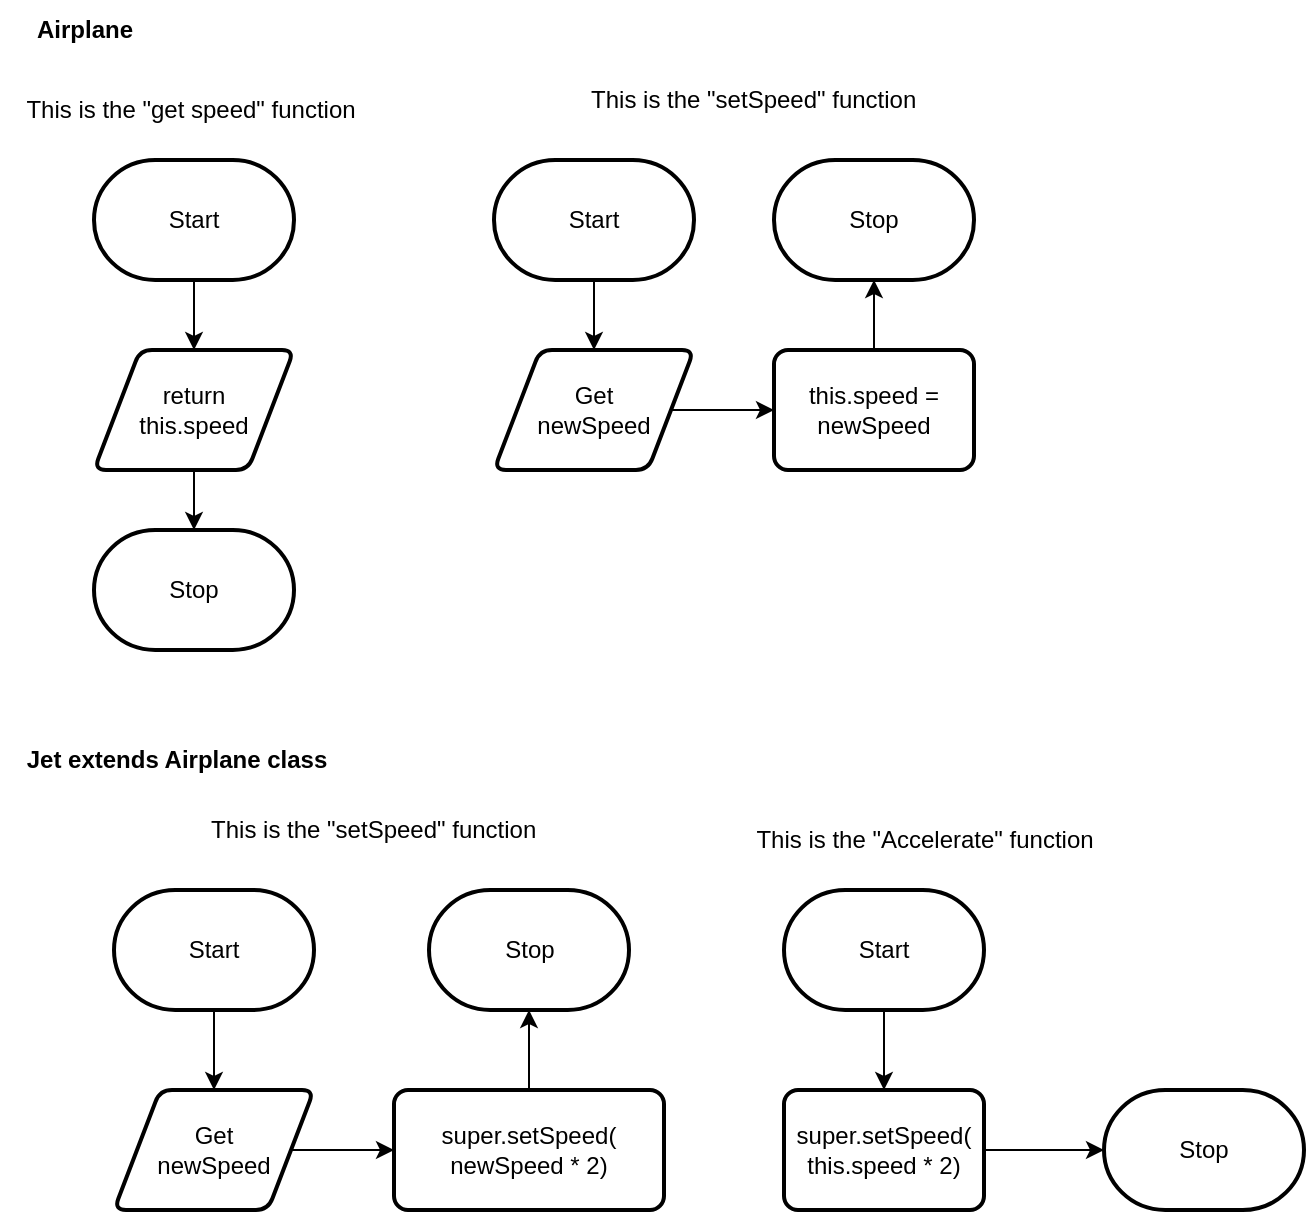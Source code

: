 <mxfile>
    <diagram id="5gMrNbhCcvMap2-kCo8e" name="Page-1">
        <mxGraphModel dx="1326" dy="671" grid="1" gridSize="5" guides="1" tooltips="1" connect="1" arrows="1" fold="1" page="1" pageScale="1" pageWidth="827" pageHeight="1169" math="0" shadow="0">
            <root>
                <mxCell id="0"/>
                <mxCell id="1" parent="0"/>
                <mxCell id="328" style="edgeStyle=elbowEdgeStyle;rounded=0;elbow=vertical;html=1;entryX=0.5;entryY=0;entryDx=0;entryDy=0;" parent="1" target="174" edge="1">
                    <mxGeometry relative="1" as="geometry">
                        <mxPoint x="122" y="165" as="sourcePoint"/>
                    </mxGeometry>
                </mxCell>
                <mxCell id="72" value="This is the &quot;get speed&quot; function" style="text;html=1;align=center;verticalAlign=middle;resizable=0;points=[];autosize=1;strokeColor=none;fillColor=none;" parent="1" vertex="1">
                    <mxGeometry x="27" y="65" width="185" height="30" as="geometry"/>
                </mxCell>
                <mxCell id="329" style="rounded=0;elbow=vertical;html=1;entryX=0.5;entryY=0;entryDx=0;entryDy=0;entryPerimeter=0;" parent="1" source="174" edge="1">
                    <mxGeometry relative="1" as="geometry">
                        <mxPoint x="122" y="290" as="targetPoint"/>
                    </mxGeometry>
                </mxCell>
                <mxCell id="174" value="return&lt;br style=&quot;font-size: 12px;&quot;&gt;this.speed" style="shape=parallelogram;html=1;strokeWidth=2;perimeter=parallelogramPerimeter;whiteSpace=wrap;rounded=1;arcSize=12;size=0.23;fontSize=12;" parent="1" vertex="1">
                    <mxGeometry x="72" y="200" width="100" height="60" as="geometry"/>
                </mxCell>
                <mxCell id="330" style="edgeStyle=none;rounded=0;html=1;elbow=vertical;" parent="1" target="304" edge="1">
                    <mxGeometry relative="1" as="geometry">
                        <mxPoint x="322" y="165" as="sourcePoint"/>
                    </mxGeometry>
                </mxCell>
                <mxCell id="262" value="This is the &quot;setSpeed&quot; function&amp;nbsp;" style="text;html=1;align=center;verticalAlign=middle;resizable=0;points=[];autosize=1;strokeColor=none;fillColor=none;" parent="1" vertex="1">
                    <mxGeometry x="308" y="60" width="190" height="30" as="geometry"/>
                </mxCell>
                <mxCell id="268" style="edgeStyle=none;html=1;entryX=0.5;entryY=0;entryDx=0;entryDy=0;fontSize=12;" parent="1" edge="1">
                    <mxGeometry relative="1" as="geometry">
                        <mxPoint x="370" y="340" as="sourcePoint"/>
                    </mxGeometry>
                </mxCell>
                <mxCell id="307" style="edgeStyle=orthogonalEdgeStyle;rounded=0;html=1;fontSize=12;" parent="1" source="266" edge="1">
                    <mxGeometry relative="1" as="geometry">
                        <mxPoint x="462" y="165" as="targetPoint"/>
                    </mxGeometry>
                </mxCell>
                <mxCell id="266" value="this.speed = newSpeed" style="rounded=1;whiteSpace=wrap;html=1;absoluteArcSize=1;arcSize=14;strokeWidth=2;fontSize=12;" parent="1" vertex="1">
                    <mxGeometry x="412" y="200" width="100" height="60" as="geometry"/>
                </mxCell>
                <mxCell id="270" style="edgeStyle=none;html=1;fontSize=12;" parent="1" edge="1">
                    <mxGeometry relative="1" as="geometry">
                        <mxPoint x="408.5" y="410" as="sourcePoint"/>
                    </mxGeometry>
                </mxCell>
                <mxCell id="278" style="edgeStyle=none;html=1;entryX=0;entryY=0.5;entryDx=0;entryDy=0;fontSize=9;" parent="1" edge="1">
                    <mxGeometry relative="1" as="geometry">
                        <mxPoint x="559.5" y="210" as="sourcePoint"/>
                    </mxGeometry>
                </mxCell>
                <mxCell id="302" value="&lt;b&gt;Airplane&lt;/b&gt;" style="text;html=1;align=center;verticalAlign=middle;resizable=0;points=[];autosize=1;strokeColor=none;fillColor=none;" parent="1" vertex="1">
                    <mxGeometry x="32" y="25" width="70" height="30" as="geometry"/>
                </mxCell>
                <mxCell id="331" style="edgeStyle=none;rounded=0;html=1;entryX=0;entryY=0.5;entryDx=0;entryDy=0;elbow=vertical;" parent="1" source="304" target="266" edge="1">
                    <mxGeometry relative="1" as="geometry"/>
                </mxCell>
                <mxCell id="304" value="Get&lt;br&gt;newSpeed" style="shape=parallelogram;html=1;strokeWidth=2;perimeter=parallelogramPerimeter;whiteSpace=wrap;rounded=1;arcSize=12;size=0.23;fontSize=12;" parent="1" vertex="1">
                    <mxGeometry x="272" y="200" width="100" height="60" as="geometry"/>
                </mxCell>
                <mxCell id="308" style="edgeStyle=none;html=1;entryX=0.5;entryY=0;entryDx=0;entryDy=0;" parent="1" target="312" edge="1">
                    <mxGeometry relative="1" as="geometry">
                        <mxPoint x="152" y="580" as="targetPoint"/>
                        <mxPoint x="132" y="530" as="sourcePoint"/>
                    </mxGeometry>
                </mxCell>
                <mxCell id="332" style="edgeStyle=none;rounded=0;html=1;elbow=vertical;" parent="1" source="312" target="319" edge="1">
                    <mxGeometry relative="1" as="geometry"/>
                </mxCell>
                <mxCell id="312" value="Get&lt;br&gt;newSpeed" style="shape=parallelogram;html=1;strokeWidth=2;perimeter=parallelogramPerimeter;whiteSpace=wrap;rounded=1;arcSize=12;size=0.23;fontSize=12;" parent="1" vertex="1">
                    <mxGeometry x="82" y="570" width="100" height="60" as="geometry"/>
                </mxCell>
                <mxCell id="313" value="This is the &quot;setSpeed&quot; function&amp;nbsp;" style="text;html=1;align=center;verticalAlign=middle;resizable=0;points=[];autosize=1;strokeColor=none;fillColor=none;" parent="1" vertex="1">
                    <mxGeometry x="118" y="425" width="190" height="30" as="geometry"/>
                </mxCell>
                <mxCell id="334" style="edgeStyle=none;rounded=0;html=1;elbow=vertical;" parent="1" target="326" edge="1">
                    <mxGeometry relative="1" as="geometry">
                        <mxPoint x="467" y="530" as="sourcePoint"/>
                    </mxGeometry>
                </mxCell>
                <mxCell id="318" value="This is the &quot;Accelerate&quot; function" style="text;html=1;align=center;verticalAlign=middle;resizable=0;points=[];autosize=1;strokeColor=none;fillColor=none;" parent="1" vertex="1">
                    <mxGeometry x="392" y="430" width="190" height="30" as="geometry"/>
                </mxCell>
                <mxCell id="333" style="edgeStyle=none;rounded=0;html=1;entryX=0.5;entryY=1;entryDx=0;entryDy=0;entryPerimeter=0;elbow=vertical;" parent="1" source="319" edge="1">
                    <mxGeometry relative="1" as="geometry">
                        <mxPoint x="289.5" y="530" as="targetPoint"/>
                    </mxGeometry>
                </mxCell>
                <mxCell id="319" value="super.setSpeed(&lt;br&gt;newSpeed * 2)" style="rounded=1;whiteSpace=wrap;html=1;absoluteArcSize=1;arcSize=14;strokeWidth=2;fontSize=12;" parent="1" vertex="1">
                    <mxGeometry x="222" y="570" width="135" height="60" as="geometry"/>
                </mxCell>
                <mxCell id="320" value="&lt;b&gt;Jet extends Airplane class&lt;br&gt;&lt;/b&gt;" style="text;html=1;align=center;verticalAlign=middle;resizable=0;points=[];autosize=1;strokeColor=none;fillColor=none;" parent="1" vertex="1">
                    <mxGeometry x="25" y="390" width="175" height="30" as="geometry"/>
                </mxCell>
                <mxCell id="335" style="edgeStyle=none;rounded=0;html=1;entryX=0;entryY=0.5;entryDx=0;entryDy=0;entryPerimeter=0;elbow=vertical;" parent="1" source="326" edge="1">
                    <mxGeometry relative="1" as="geometry">
                        <mxPoint x="577" y="600" as="targetPoint"/>
                    </mxGeometry>
                </mxCell>
                <mxCell id="326" value="super.setSpeed(&lt;br&gt;this.speed * 2)" style="rounded=1;whiteSpace=wrap;html=1;absoluteArcSize=1;arcSize=14;strokeWidth=2;fontSize=12;" parent="1" vertex="1">
                    <mxGeometry x="417" y="570" width="100" height="60" as="geometry"/>
                </mxCell>
                <mxCell id="336" value="Start" style="strokeWidth=2;html=1;shape=mxgraph.flowchart.terminator;whiteSpace=wrap;" vertex="1" parent="1">
                    <mxGeometry x="82" y="470" width="100" height="60" as="geometry"/>
                </mxCell>
                <mxCell id="337" value="Stop" style="strokeWidth=2;html=1;shape=mxgraph.flowchart.terminator;whiteSpace=wrap;" vertex="1" parent="1">
                    <mxGeometry x="239.5" y="470" width="100" height="60" as="geometry"/>
                </mxCell>
                <mxCell id="338" value="Start" style="strokeWidth=2;html=1;shape=mxgraph.flowchart.terminator;whiteSpace=wrap;" vertex="1" parent="1">
                    <mxGeometry x="417" y="470" width="100" height="60" as="geometry"/>
                </mxCell>
                <mxCell id="339" value="Stop" style="strokeWidth=2;html=1;shape=mxgraph.flowchart.terminator;whiteSpace=wrap;" vertex="1" parent="1">
                    <mxGeometry x="577" y="570" width="100" height="60" as="geometry"/>
                </mxCell>
                <mxCell id="340" value="Start" style="strokeWidth=2;html=1;shape=mxgraph.flowchart.terminator;whiteSpace=wrap;" vertex="1" parent="1">
                    <mxGeometry x="72" y="105" width="100" height="60" as="geometry"/>
                </mxCell>
                <mxCell id="341" value="Stop" style="strokeWidth=2;html=1;shape=mxgraph.flowchart.terminator;whiteSpace=wrap;" vertex="1" parent="1">
                    <mxGeometry x="72" y="290" width="100" height="60" as="geometry"/>
                </mxCell>
                <mxCell id="342" value="Start" style="strokeWidth=2;html=1;shape=mxgraph.flowchart.terminator;whiteSpace=wrap;" vertex="1" parent="1">
                    <mxGeometry x="272" y="105" width="100" height="60" as="geometry"/>
                </mxCell>
                <mxCell id="343" value="Stop" style="strokeWidth=2;html=1;shape=mxgraph.flowchart.terminator;whiteSpace=wrap;" vertex="1" parent="1">
                    <mxGeometry x="412" y="105" width="100" height="60" as="geometry"/>
                </mxCell>
            </root>
        </mxGraphModel>
    </diagram>
</mxfile>